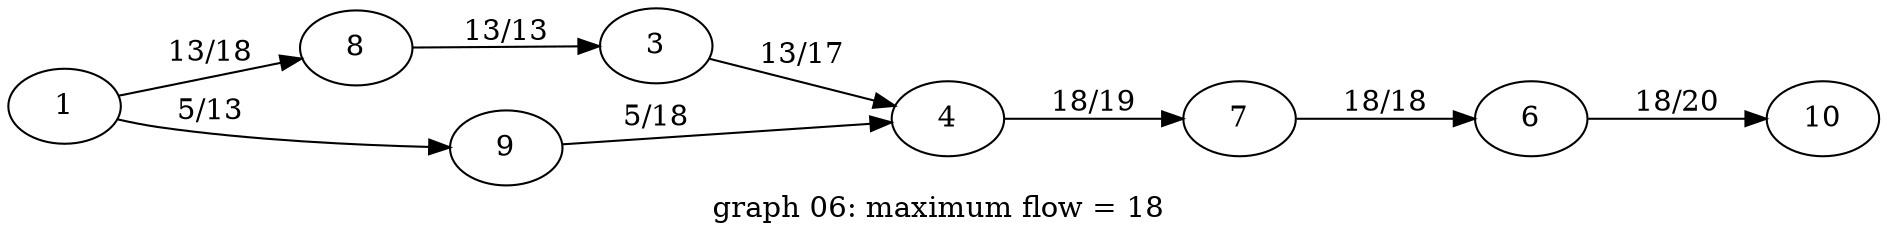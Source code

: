 digraph g{

rankdir = LR

3 -> 4 [label = " 13/17 "];
4 -> 7 [label = " 18/19 "];
7 -> 6 [label = " 18/18 "];
8 -> 3 [label = " 13/13 "];
9 -> 4 [label = " 5/18 "];
1 -> 8 [label = " 13/18 "];
1 -> 9 [label = " 5/13 "];
6 -> 10 [label = " 18/20 "];

label = "graph 06: maximum flow = 18 "
}